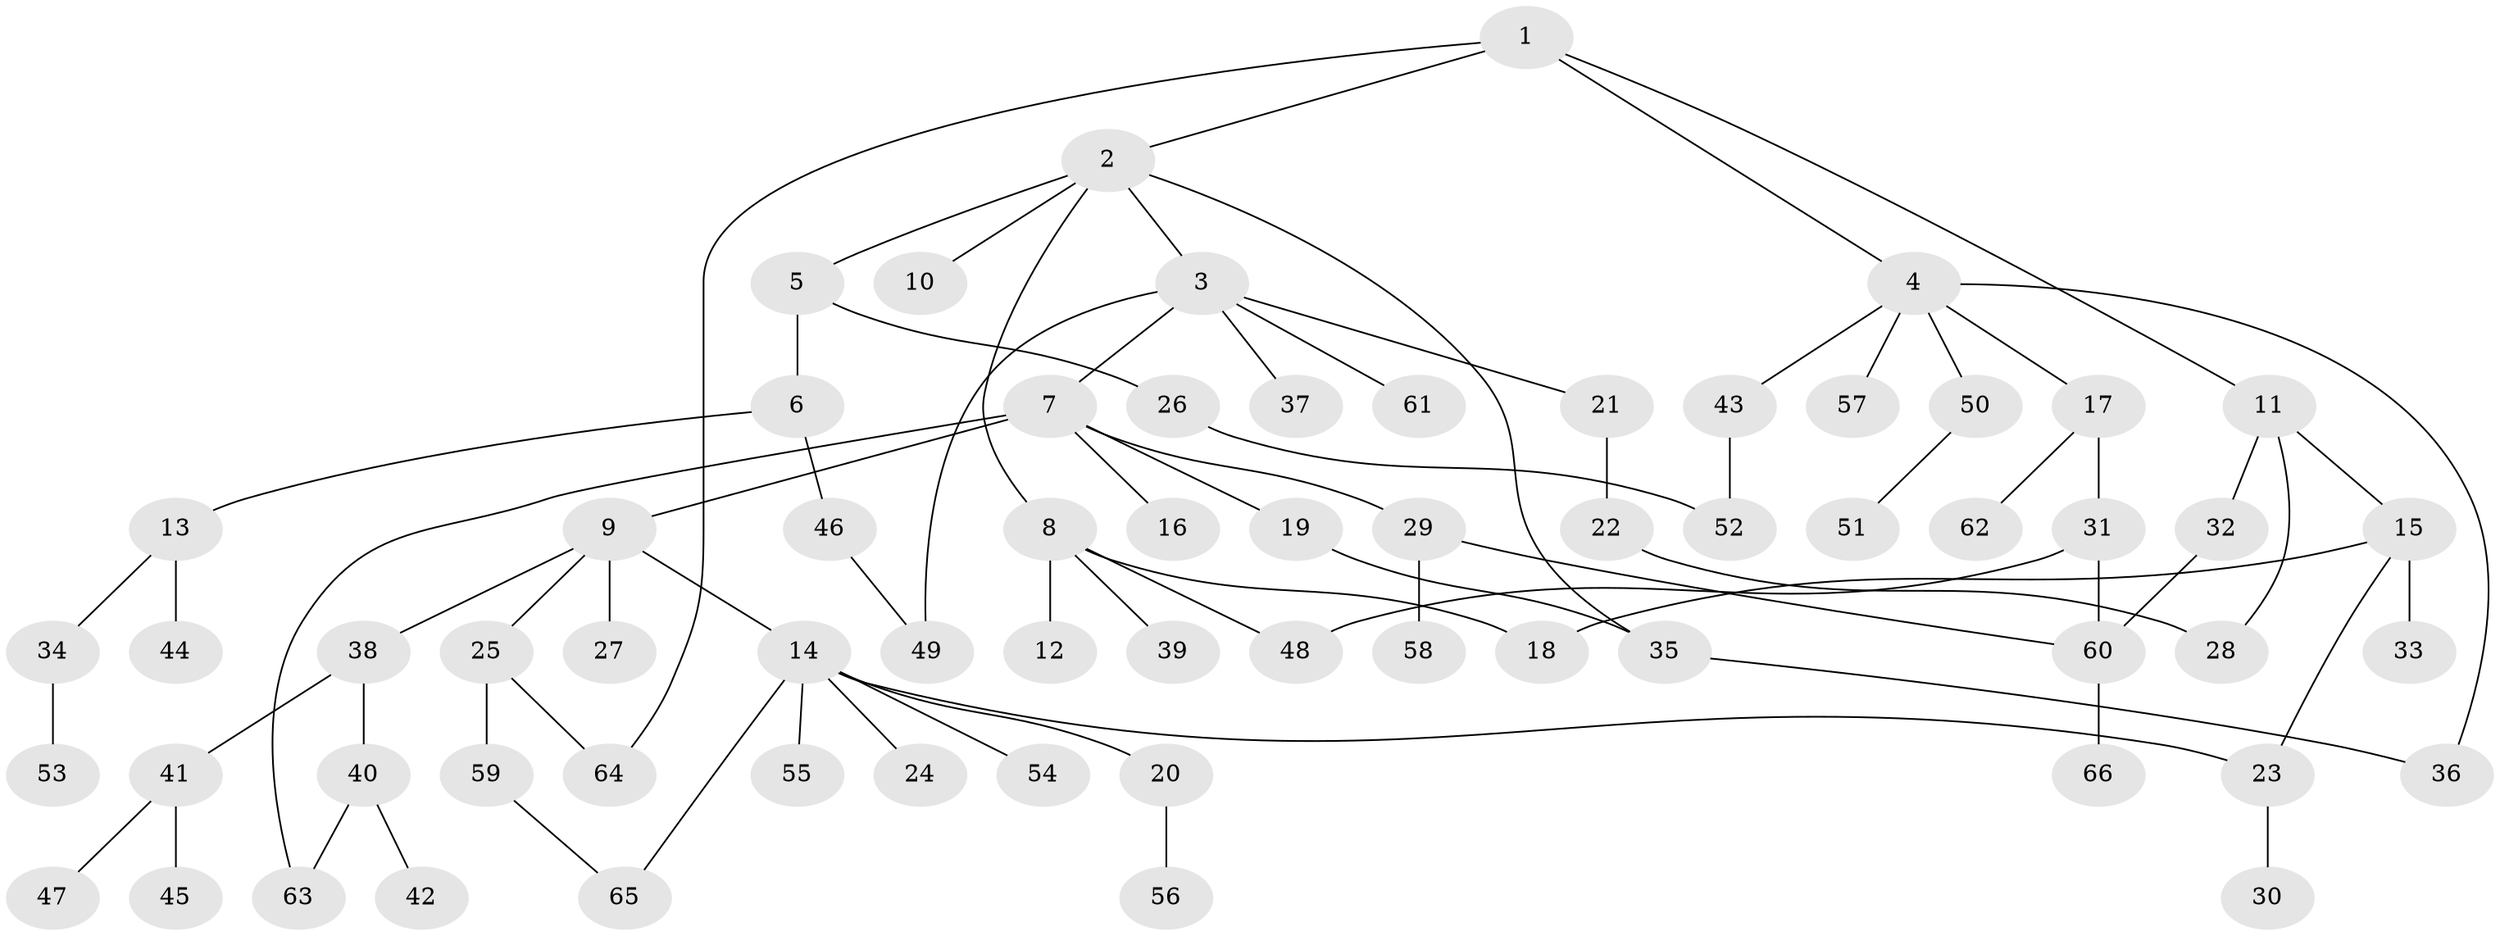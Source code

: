 // Generated by graph-tools (version 1.1) at 2025/49/03/09/25 03:49:19]
// undirected, 66 vertices, 78 edges
graph export_dot {
graph [start="1"]
  node [color=gray90,style=filled];
  1;
  2;
  3;
  4;
  5;
  6;
  7;
  8;
  9;
  10;
  11;
  12;
  13;
  14;
  15;
  16;
  17;
  18;
  19;
  20;
  21;
  22;
  23;
  24;
  25;
  26;
  27;
  28;
  29;
  30;
  31;
  32;
  33;
  34;
  35;
  36;
  37;
  38;
  39;
  40;
  41;
  42;
  43;
  44;
  45;
  46;
  47;
  48;
  49;
  50;
  51;
  52;
  53;
  54;
  55;
  56;
  57;
  58;
  59;
  60;
  61;
  62;
  63;
  64;
  65;
  66;
  1 -- 2;
  1 -- 4;
  1 -- 11;
  1 -- 64;
  2 -- 3;
  2 -- 5;
  2 -- 8;
  2 -- 10;
  2 -- 35;
  3 -- 7;
  3 -- 21;
  3 -- 37;
  3 -- 61;
  3 -- 49;
  4 -- 17;
  4 -- 43;
  4 -- 50;
  4 -- 57;
  4 -- 36;
  5 -- 6;
  5 -- 26;
  6 -- 13;
  6 -- 46;
  7 -- 9;
  7 -- 16;
  7 -- 19;
  7 -- 29;
  7 -- 63;
  8 -- 12;
  8 -- 39;
  8 -- 18;
  8 -- 48;
  9 -- 14;
  9 -- 25;
  9 -- 27;
  9 -- 38;
  11 -- 15;
  11 -- 32;
  11 -- 28;
  13 -- 34;
  13 -- 44;
  14 -- 20;
  14 -- 24;
  14 -- 54;
  14 -- 55;
  14 -- 65;
  14 -- 23;
  15 -- 18;
  15 -- 23;
  15 -- 33;
  17 -- 31;
  17 -- 62;
  19 -- 35;
  20 -- 56;
  21 -- 22;
  22 -- 28;
  23 -- 30;
  25 -- 59;
  25 -- 64;
  26 -- 52;
  29 -- 58;
  29 -- 60;
  31 -- 48;
  31 -- 60;
  32 -- 60;
  34 -- 53;
  35 -- 36;
  38 -- 40;
  38 -- 41;
  40 -- 42;
  40 -- 63;
  41 -- 45;
  41 -- 47;
  43 -- 52;
  46 -- 49;
  50 -- 51;
  59 -- 65;
  60 -- 66;
}

